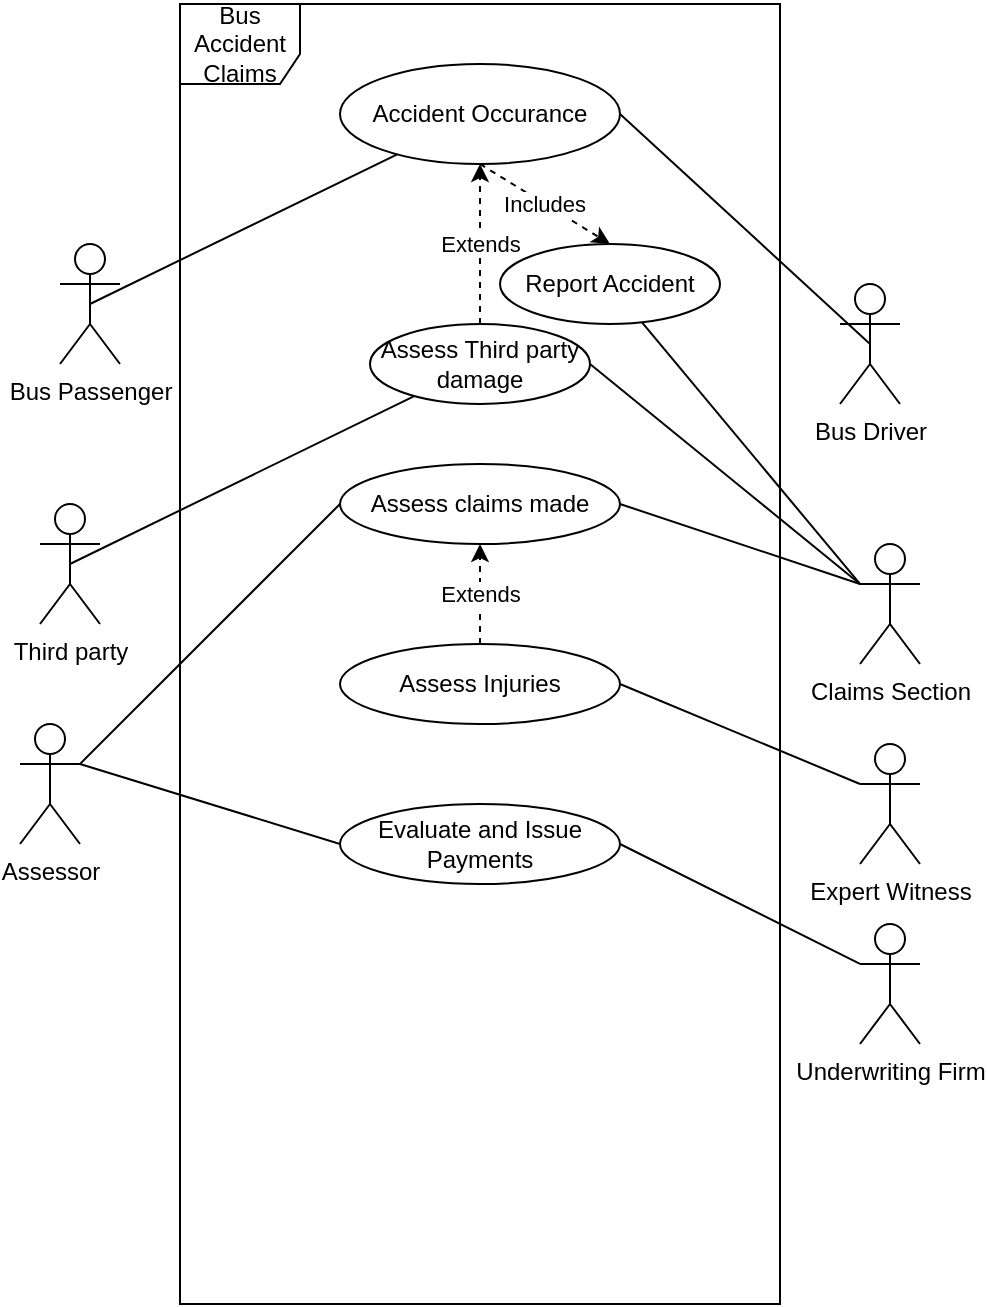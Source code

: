 <mxfile version="15.4.1" type="github">
  <diagram id="-3Mf7pvUGyZ3UgzaagBH" name="Page-1">
    <mxGraphModel dx="1038" dy="1658" grid="1" gridSize="10" guides="1" tooltips="1" connect="1" arrows="1" fold="1" page="1" pageScale="1" pageWidth="827" pageHeight="1169" math="0" shadow="0">
      <root>
        <mxCell id="0" />
        <mxCell id="1" parent="0" />
        <mxCell id="6SlTIPmL1n4rDObzGpwE-1" value="Bus Accident Claims" style="shape=umlFrame;whiteSpace=wrap;html=1;width=60;height=40;" vertex="1" parent="1">
          <mxGeometry x="240" width="300" height="650" as="geometry" />
        </mxCell>
        <mxCell id="6SlTIPmL1n4rDObzGpwE-17" style="edgeStyle=none;rounded=0;orthogonalLoop=1;jettySize=auto;html=1;exitX=0.5;exitY=0.5;exitDx=0;exitDy=0;exitPerimeter=0;endArrow=none;endFill=0;" edge="1" parent="1" source="6SlTIPmL1n4rDObzGpwE-2" target="6SlTIPmL1n4rDObzGpwE-15">
          <mxGeometry relative="1" as="geometry" />
        </mxCell>
        <mxCell id="6SlTIPmL1n4rDObzGpwE-2" value="Third party" style="shape=umlActor;verticalLabelPosition=bottom;verticalAlign=top;html=1;" vertex="1" parent="1">
          <mxGeometry x="170" y="250" width="30" height="60" as="geometry" />
        </mxCell>
        <mxCell id="6SlTIPmL1n4rDObzGpwE-24" style="edgeStyle=none;rounded=0;orthogonalLoop=1;jettySize=auto;html=1;exitX=1;exitY=0.333;exitDx=0;exitDy=0;exitPerimeter=0;entryX=0;entryY=0.5;entryDx=0;entryDy=0;endArrow=none;endFill=0;" edge="1" parent="1" source="6SlTIPmL1n4rDObzGpwE-3" target="6SlTIPmL1n4rDObzGpwE-23">
          <mxGeometry relative="1" as="geometry" />
        </mxCell>
        <mxCell id="6SlTIPmL1n4rDObzGpwE-27" style="edgeStyle=none;rounded=0;orthogonalLoop=1;jettySize=auto;html=1;exitX=1;exitY=0.333;exitDx=0;exitDy=0;exitPerimeter=0;endArrow=none;endFill=0;entryX=0;entryY=0.5;entryDx=0;entryDy=0;" edge="1" parent="1" source="6SlTIPmL1n4rDObzGpwE-3" target="6SlTIPmL1n4rDObzGpwE-26">
          <mxGeometry relative="1" as="geometry" />
        </mxCell>
        <mxCell id="6SlTIPmL1n4rDObzGpwE-3" value="Assessor" style="shape=umlActor;verticalLabelPosition=bottom;verticalAlign=top;html=1;" vertex="1" parent="1">
          <mxGeometry x="160" y="360" width="30" height="60" as="geometry" />
        </mxCell>
        <mxCell id="6SlTIPmL1n4rDObzGpwE-9" style="rounded=0;orthogonalLoop=1;jettySize=auto;html=1;exitX=0.5;exitY=0.5;exitDx=0;exitDy=0;exitPerimeter=0;entryX=1;entryY=0.5;entryDx=0;entryDy=0;endArrow=none;endFill=0;" edge="1" parent="1" source="6SlTIPmL1n4rDObzGpwE-4" target="6SlTIPmL1n4rDObzGpwE-7">
          <mxGeometry relative="1" as="geometry" />
        </mxCell>
        <mxCell id="6SlTIPmL1n4rDObzGpwE-4" value="Bus Driver" style="shape=umlActor;verticalLabelPosition=bottom;verticalAlign=top;html=1;" vertex="1" parent="1">
          <mxGeometry x="570" y="140" width="30" height="60" as="geometry" />
        </mxCell>
        <mxCell id="6SlTIPmL1n4rDObzGpwE-8" style="rounded=0;orthogonalLoop=1;jettySize=auto;html=1;exitX=0.5;exitY=0.5;exitDx=0;exitDy=0;exitPerimeter=0;endArrow=none;endFill=0;" edge="1" parent="1" source="6SlTIPmL1n4rDObzGpwE-5" target="6SlTIPmL1n4rDObzGpwE-7">
          <mxGeometry relative="1" as="geometry" />
        </mxCell>
        <mxCell id="6SlTIPmL1n4rDObzGpwE-5" value="Bus Passenger" style="shape=umlActor;verticalLabelPosition=bottom;verticalAlign=top;html=1;" vertex="1" parent="1">
          <mxGeometry x="180" y="120" width="30" height="60" as="geometry" />
        </mxCell>
        <mxCell id="6SlTIPmL1n4rDObzGpwE-20" value="Includes" style="edgeStyle=none;rounded=0;orthogonalLoop=1;jettySize=auto;html=1;exitX=0.5;exitY=1;exitDx=0;exitDy=0;entryX=0.5;entryY=0;entryDx=0;entryDy=0;endArrow=classic;endFill=1;dashed=1;" edge="1" parent="1" source="6SlTIPmL1n4rDObzGpwE-7" target="6SlTIPmL1n4rDObzGpwE-19">
          <mxGeometry relative="1" as="geometry" />
        </mxCell>
        <mxCell id="6SlTIPmL1n4rDObzGpwE-7" value="Accident Occurance" style="ellipse;whiteSpace=wrap;html=1;" vertex="1" parent="1">
          <mxGeometry x="320" y="30" width="140" height="50" as="geometry" />
        </mxCell>
        <mxCell id="6SlTIPmL1n4rDObzGpwE-28" style="edgeStyle=none;rounded=0;orthogonalLoop=1;jettySize=auto;html=1;exitX=0;exitY=0.333;exitDx=0;exitDy=0;exitPerimeter=0;entryX=1;entryY=0.5;entryDx=0;entryDy=0;endArrow=none;endFill=0;" edge="1" parent="1" source="6SlTIPmL1n4rDObzGpwE-13" target="6SlTIPmL1n4rDObzGpwE-26">
          <mxGeometry relative="1" as="geometry" />
        </mxCell>
        <mxCell id="6SlTIPmL1n4rDObzGpwE-13" value="Underwriting Firm" style="shape=umlActor;verticalLabelPosition=bottom;verticalAlign=top;html=1;" vertex="1" parent="1">
          <mxGeometry x="580" y="460" width="30" height="60" as="geometry" />
        </mxCell>
        <mxCell id="6SlTIPmL1n4rDObzGpwE-16" value="Extends" style="edgeStyle=none;rounded=0;orthogonalLoop=1;jettySize=auto;html=1;exitX=0.5;exitY=0;exitDx=0;exitDy=0;endArrow=classic;endFill=1;dashed=1;" edge="1" parent="1" source="6SlTIPmL1n4rDObzGpwE-15" target="6SlTIPmL1n4rDObzGpwE-7">
          <mxGeometry relative="1" as="geometry" />
        </mxCell>
        <mxCell id="6SlTIPmL1n4rDObzGpwE-15" value="Assess Third party damage" style="ellipse;whiteSpace=wrap;html=1;" vertex="1" parent="1">
          <mxGeometry x="335" y="160" width="110" height="40" as="geometry" />
        </mxCell>
        <mxCell id="6SlTIPmL1n4rDObzGpwE-21" style="edgeStyle=none;rounded=0;orthogonalLoop=1;jettySize=auto;html=1;exitX=0;exitY=0.333;exitDx=0;exitDy=0;exitPerimeter=0;endArrow=none;endFill=0;" edge="1" parent="1" source="6SlTIPmL1n4rDObzGpwE-18" target="6SlTIPmL1n4rDObzGpwE-19">
          <mxGeometry relative="1" as="geometry" />
        </mxCell>
        <mxCell id="6SlTIPmL1n4rDObzGpwE-22" style="edgeStyle=none;rounded=0;orthogonalLoop=1;jettySize=auto;html=1;exitX=0;exitY=0.333;exitDx=0;exitDy=0;exitPerimeter=0;entryX=1;entryY=0.5;entryDx=0;entryDy=0;endArrow=none;endFill=0;" edge="1" parent="1" source="6SlTIPmL1n4rDObzGpwE-18" target="6SlTIPmL1n4rDObzGpwE-15">
          <mxGeometry relative="1" as="geometry" />
        </mxCell>
        <mxCell id="6SlTIPmL1n4rDObzGpwE-25" style="edgeStyle=none;rounded=0;orthogonalLoop=1;jettySize=auto;html=1;exitX=0;exitY=0.333;exitDx=0;exitDy=0;exitPerimeter=0;entryX=1;entryY=0.5;entryDx=0;entryDy=0;endArrow=none;endFill=0;" edge="1" parent="1" source="6SlTIPmL1n4rDObzGpwE-18" target="6SlTIPmL1n4rDObzGpwE-23">
          <mxGeometry relative="1" as="geometry" />
        </mxCell>
        <mxCell id="6SlTIPmL1n4rDObzGpwE-18" value="Claims Section" style="shape=umlActor;verticalLabelPosition=bottom;verticalAlign=top;html=1;" vertex="1" parent="1">
          <mxGeometry x="580" y="270" width="30" height="60" as="geometry" />
        </mxCell>
        <mxCell id="6SlTIPmL1n4rDObzGpwE-19" value="Report Accident" style="ellipse;whiteSpace=wrap;html=1;" vertex="1" parent="1">
          <mxGeometry x="400" y="120" width="110" height="40" as="geometry" />
        </mxCell>
        <mxCell id="6SlTIPmL1n4rDObzGpwE-23" value="Assess claims made" style="ellipse;whiteSpace=wrap;html=1;" vertex="1" parent="1">
          <mxGeometry x="320" y="230" width="140" height="40" as="geometry" />
        </mxCell>
        <mxCell id="6SlTIPmL1n4rDObzGpwE-26" value="Evaluate and Issue Payments" style="ellipse;whiteSpace=wrap;html=1;" vertex="1" parent="1">
          <mxGeometry x="320" y="400" width="140" height="40" as="geometry" />
        </mxCell>
        <mxCell id="6SlTIPmL1n4rDObzGpwE-33" style="edgeStyle=none;rounded=0;orthogonalLoop=1;jettySize=auto;html=1;exitX=1;exitY=0.5;exitDx=0;exitDy=0;entryX=0;entryY=0.333;entryDx=0;entryDy=0;entryPerimeter=0;endArrow=none;endFill=0;" edge="1" parent="1" source="6SlTIPmL1n4rDObzGpwE-31" target="6SlTIPmL1n4rDObzGpwE-32">
          <mxGeometry relative="1" as="geometry" />
        </mxCell>
        <mxCell id="6SlTIPmL1n4rDObzGpwE-34" value="Extends" style="edgeStyle=none;rounded=0;orthogonalLoop=1;jettySize=auto;html=1;exitX=0.5;exitY=0;exitDx=0;exitDy=0;endArrow=classic;endFill=1;dashed=1;" edge="1" parent="1" source="6SlTIPmL1n4rDObzGpwE-31" target="6SlTIPmL1n4rDObzGpwE-23">
          <mxGeometry relative="1" as="geometry" />
        </mxCell>
        <mxCell id="6SlTIPmL1n4rDObzGpwE-31" value="Assess Injuries" style="ellipse;whiteSpace=wrap;html=1;" vertex="1" parent="1">
          <mxGeometry x="320" y="320" width="140" height="40" as="geometry" />
        </mxCell>
        <mxCell id="6SlTIPmL1n4rDObzGpwE-32" value="Expert Witness" style="shape=umlActor;verticalLabelPosition=bottom;verticalAlign=top;html=1;" vertex="1" parent="1">
          <mxGeometry x="580" y="370" width="30" height="60" as="geometry" />
        </mxCell>
      </root>
    </mxGraphModel>
  </diagram>
</mxfile>
